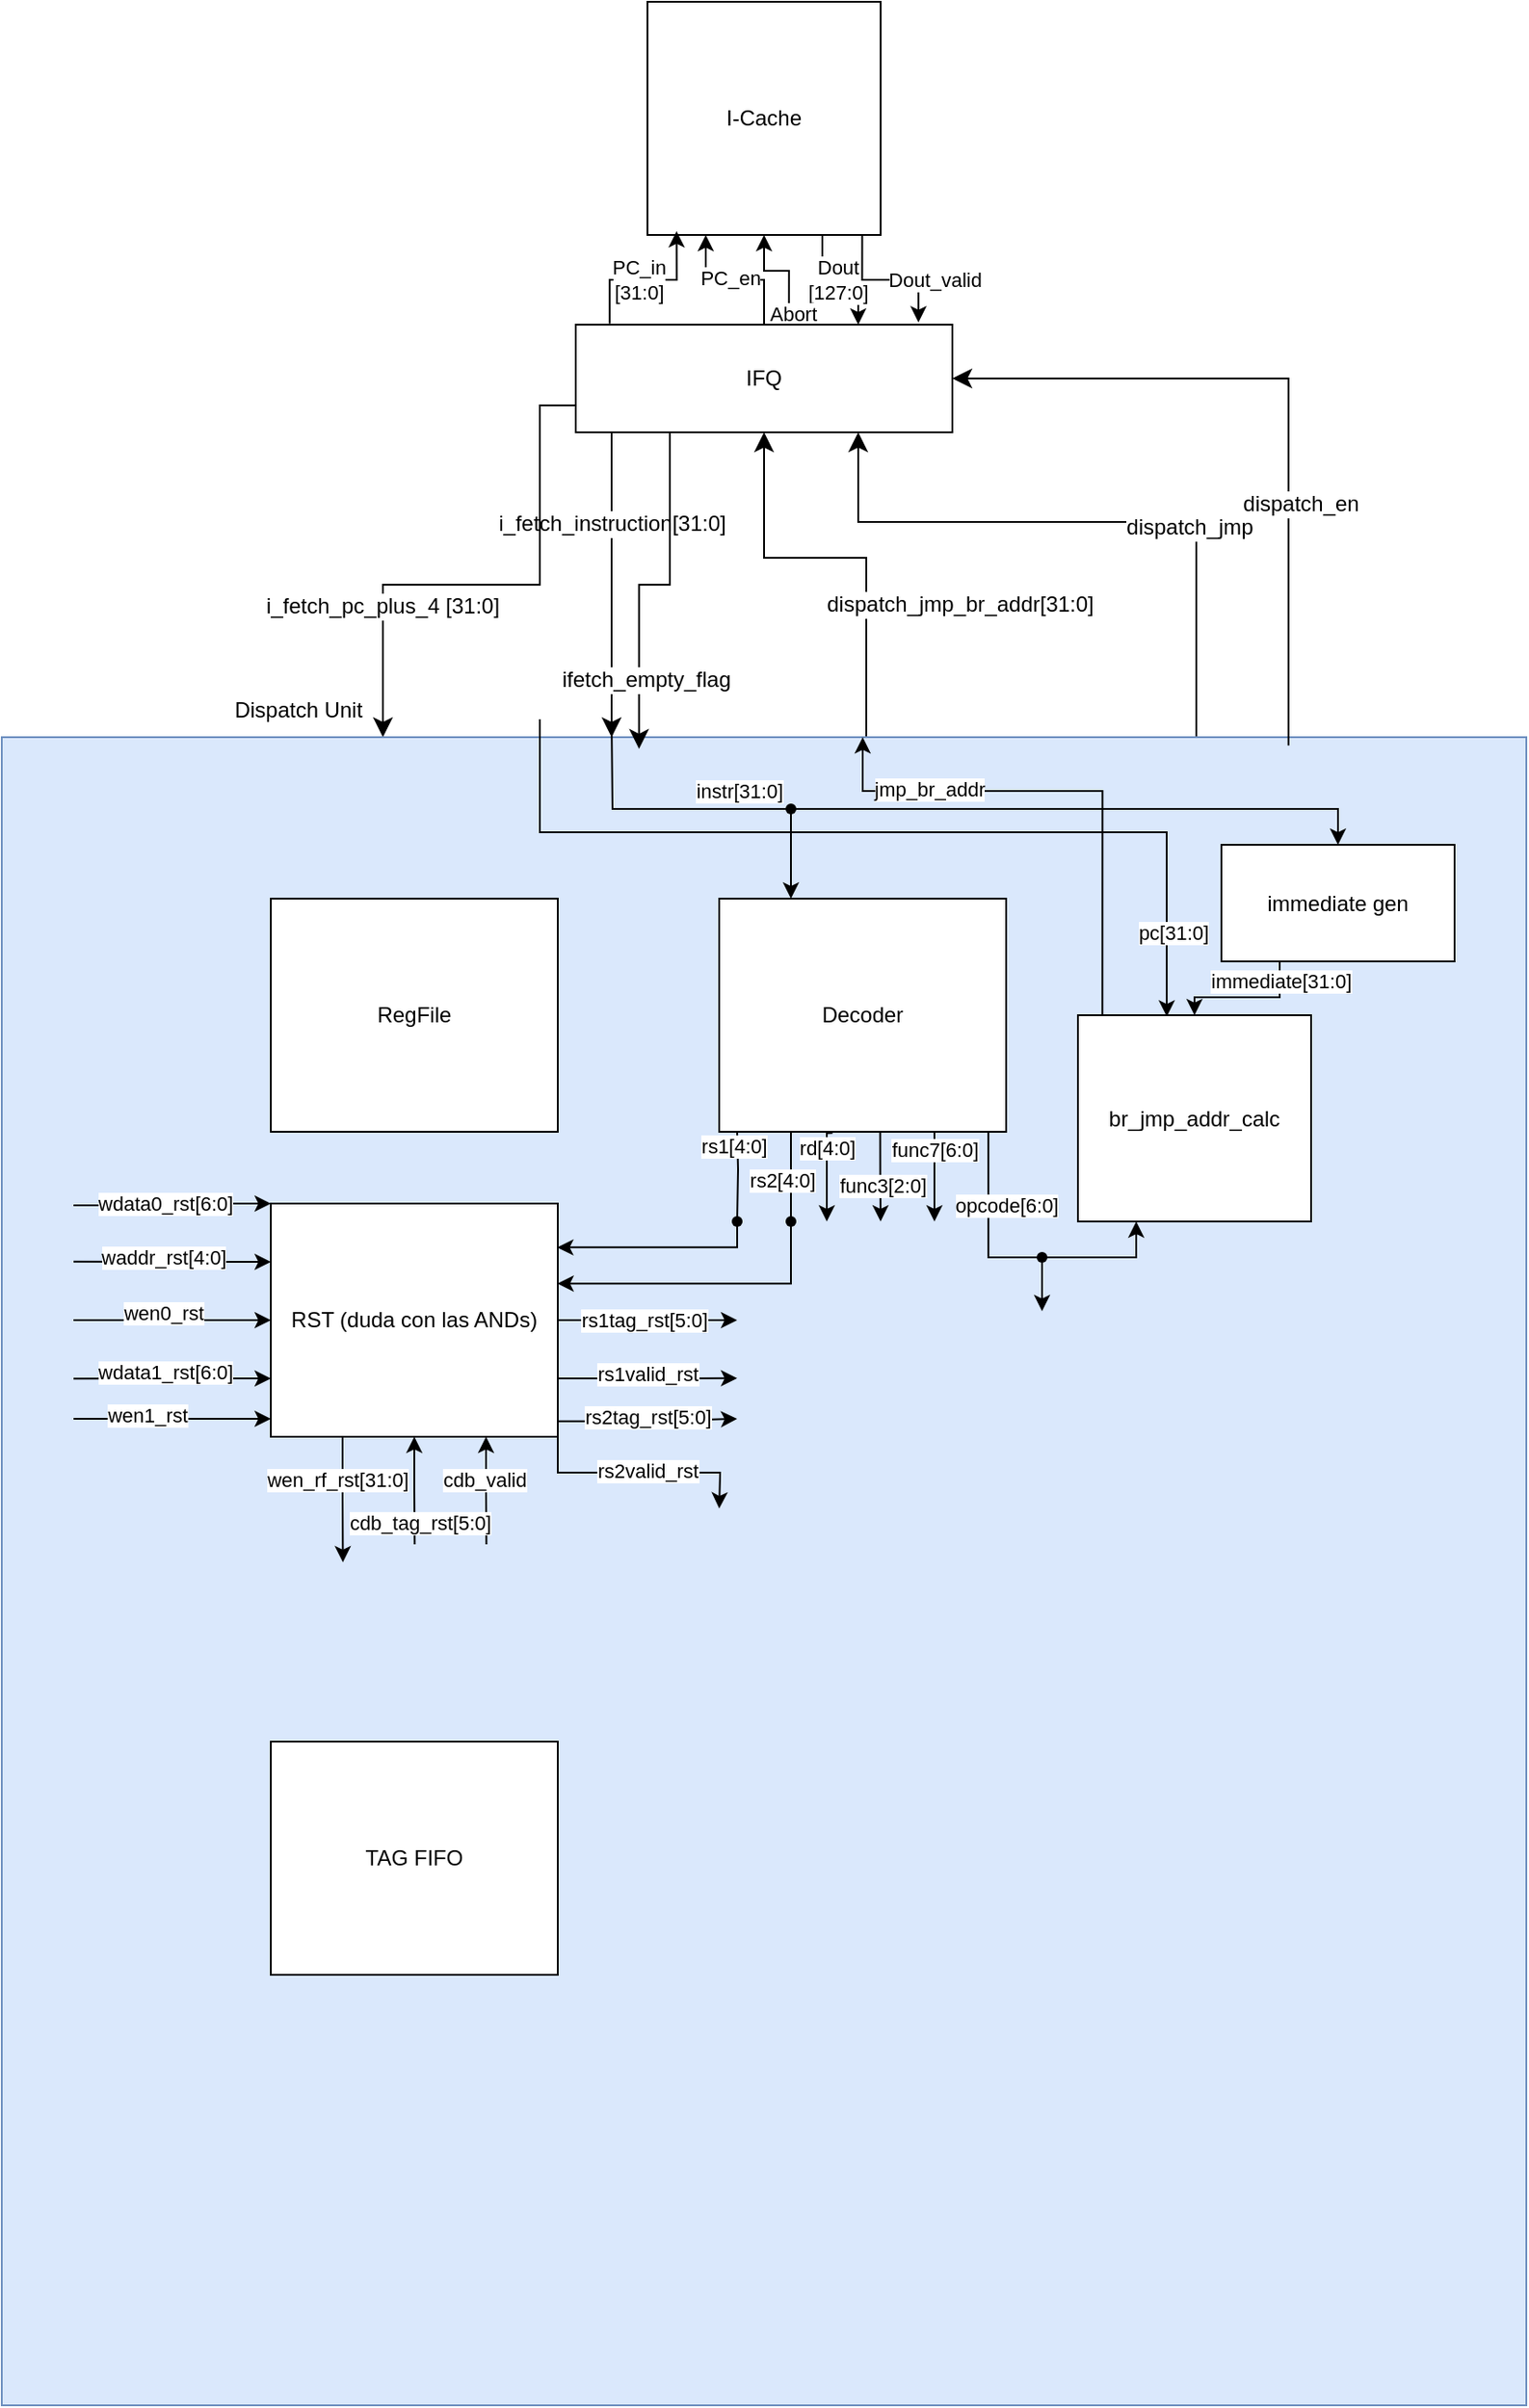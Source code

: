 <mxfile version="24.7.16">
  <diagram name="Page-1" id="PrAhHyFqpY0iZm9ffoHx">
    <mxGraphModel dx="1120" dy="421" grid="1" gridSize="10" guides="1" tooltips="1" connect="1" arrows="1" fold="1" page="1" pageScale="1" pageWidth="850" pageHeight="1100" math="0" shadow="0">
      <root>
        <mxCell id="0" />
        <mxCell id="1" parent="0" />
        <mxCell id="_AcPWI5R-T2uOKAbNlTF-10" style="edgeStyle=orthogonalEdgeStyle;rounded=0;orthogonalLoop=1;jettySize=auto;html=1;exitX=0.75;exitY=1;exitDx=0;exitDy=0;entryX=0.75;entryY=0;entryDx=0;entryDy=0;" parent="1" source="_AcPWI5R-T2uOKAbNlTF-1" target="_AcPWI5R-T2uOKAbNlTF-3" edge="1">
          <mxGeometry relative="1" as="geometry" />
        </mxCell>
        <mxCell id="_AcPWI5R-T2uOKAbNlTF-11" value="Dout&lt;div&gt;[127:0]&lt;/div&gt;" style="edgeLabel;html=1;align=center;verticalAlign=middle;resizable=0;points=[];" parent="_AcPWI5R-T2uOKAbNlTF-10" vertex="1" connectable="0">
          <mxGeometry x="-0.055" relative="1" as="geometry">
            <mxPoint as="offset" />
          </mxGeometry>
        </mxCell>
        <mxCell id="_AcPWI5R-T2uOKAbNlTF-1" value="I-Cache" style="whiteSpace=wrap;html=1;" parent="1" vertex="1">
          <mxGeometry x="100" y="140" width="130" height="130" as="geometry" />
        </mxCell>
        <mxCell id="_AcPWI5R-T2uOKAbNlTF-6" style="edgeStyle=orthogonalEdgeStyle;rounded=0;orthogonalLoop=1;jettySize=auto;html=1;entryX=0.25;entryY=1;entryDx=0;entryDy=0;" parent="1" source="_AcPWI5R-T2uOKAbNlTF-3" target="_AcPWI5R-T2uOKAbNlTF-1" edge="1">
          <mxGeometry relative="1" as="geometry" />
        </mxCell>
        <mxCell id="_AcPWI5R-T2uOKAbNlTF-7" value="PC_en" style="edgeLabel;html=1;align=center;verticalAlign=middle;resizable=0;points=[];" parent="_AcPWI5R-T2uOKAbNlTF-6" vertex="1" connectable="0">
          <mxGeometry x="0.072" y="-1" relative="1" as="geometry">
            <mxPoint as="offset" />
          </mxGeometry>
        </mxCell>
        <mxCell id="_AcPWI5R-T2uOKAbNlTF-8" style="edgeStyle=orthogonalEdgeStyle;rounded=0;orthogonalLoop=1;jettySize=auto;html=1;entryX=0.5;entryY=1;entryDx=0;entryDy=0;exitX=0.566;exitY=0.015;exitDx=0;exitDy=0;exitPerimeter=0;" parent="1" source="_AcPWI5R-T2uOKAbNlTF-3" target="_AcPWI5R-T2uOKAbNlTF-1" edge="1">
          <mxGeometry relative="1" as="geometry">
            <Array as="points">
              <mxPoint x="179" y="290" />
              <mxPoint x="165" y="290" />
            </Array>
          </mxGeometry>
        </mxCell>
        <mxCell id="_AcPWI5R-T2uOKAbNlTF-9" value="Abort" style="edgeLabel;html=1;align=center;verticalAlign=middle;resizable=0;points=[];" parent="_AcPWI5R-T2uOKAbNlTF-8" vertex="1" connectable="0">
          <mxGeometry x="-0.299" relative="1" as="geometry">
            <mxPoint x="2" y="15" as="offset" />
          </mxGeometry>
        </mxCell>
        <mxCell id="oB-aT5vTAcFPeE-sXGdO-3" value="" style="edgeStyle=orthogonalEdgeStyle;rounded=0;orthogonalLoop=1;jettySize=auto;html=1;fontSize=12;startSize=8;endSize=8;startArrow=none;startFill=0;" edge="1" parent="1" source="_AcPWI5R-T2uOKAbNlTF-3" target="cbFBZiRL0tx0ivI146Lf-1">
          <mxGeometry relative="1" as="geometry">
            <Array as="points">
              <mxPoint x="80" y="490" />
              <mxPoint x="80" y="490" />
            </Array>
          </mxGeometry>
        </mxCell>
        <mxCell id="oB-aT5vTAcFPeE-sXGdO-8" value="i_fetch_instruction[31:0]" style="edgeLabel;html=1;align=center;verticalAlign=middle;resizable=0;points=[];fontSize=12;" vertex="1" connectable="0" parent="oB-aT5vTAcFPeE-sXGdO-3">
          <mxGeometry x="-0.419" y="1" relative="1" as="geometry">
            <mxPoint x="-1" y="1" as="offset" />
          </mxGeometry>
        </mxCell>
        <mxCell id="oB-aT5vTAcFPeE-sXGdO-6" style="edgeStyle=orthogonalEdgeStyle;rounded=0;orthogonalLoop=1;jettySize=auto;html=1;entryX=0.25;entryY=0;entryDx=0;entryDy=0;fontSize=12;startSize=8;endSize=8;exitX=0;exitY=0.75;exitDx=0;exitDy=0;" edge="1" parent="1" source="_AcPWI5R-T2uOKAbNlTF-3" target="cbFBZiRL0tx0ivI146Lf-1">
          <mxGeometry relative="1" as="geometry" />
        </mxCell>
        <mxCell id="oB-aT5vTAcFPeE-sXGdO-7" value="i_fetch_pc_plus_4 [31:0]" style="edgeLabel;html=1;align=center;verticalAlign=middle;resizable=0;points=[];fontSize=12;" vertex="1" connectable="0" parent="oB-aT5vTAcFPeE-sXGdO-6">
          <mxGeometry x="0.176" y="-3" relative="1" as="geometry">
            <mxPoint x="-36" y="15" as="offset" />
          </mxGeometry>
        </mxCell>
        <mxCell id="_AcPWI5R-T2uOKAbNlTF-3" value="IFQ" style="whiteSpace=wrap;html=1;shadow=0;" parent="1" vertex="1">
          <mxGeometry x="60" y="320" width="210" height="60" as="geometry" />
        </mxCell>
        <mxCell id="_AcPWI5R-T2uOKAbNlTF-4" style="edgeStyle=orthogonalEdgeStyle;rounded=0;orthogonalLoop=1;jettySize=auto;html=1;entryX=0.125;entryY=0.984;entryDx=0;entryDy=0;entryPerimeter=0;exitX=0.09;exitY=-0.011;exitDx=0;exitDy=0;exitPerimeter=0;" parent="1" source="_AcPWI5R-T2uOKAbNlTF-3" target="_AcPWI5R-T2uOKAbNlTF-1" edge="1">
          <mxGeometry relative="1" as="geometry" />
        </mxCell>
        <mxCell id="_AcPWI5R-T2uOKAbNlTF-5" value="PC_in&lt;div&gt;[31:0]&lt;/div&gt;" style="edgeLabel;html=1;align=center;verticalAlign=middle;resizable=0;points=[];" parent="_AcPWI5R-T2uOKAbNlTF-4" vertex="1" connectable="0">
          <mxGeometry x="-0.083" relative="1" as="geometry">
            <mxPoint as="offset" />
          </mxGeometry>
        </mxCell>
        <mxCell id="_AcPWI5R-T2uOKAbNlTF-12" style="edgeStyle=orthogonalEdgeStyle;rounded=0;orthogonalLoop=1;jettySize=auto;html=1;exitX=0.921;exitY=0.997;exitDx=0;exitDy=0;entryX=0.91;entryY=-0.021;entryDx=0;entryDy=0;entryPerimeter=0;exitPerimeter=0;" parent="1" source="_AcPWI5R-T2uOKAbNlTF-1" target="_AcPWI5R-T2uOKAbNlTF-3" edge="1">
          <mxGeometry relative="1" as="geometry" />
        </mxCell>
        <mxCell id="_AcPWI5R-T2uOKAbNlTF-13" value="Dout_valid" style="edgeLabel;html=1;align=center;verticalAlign=middle;resizable=0;points=[];" parent="_AcPWI5R-T2uOKAbNlTF-12" vertex="1" connectable="0">
          <mxGeometry x="-0.038" relative="1" as="geometry">
            <mxPoint x="27" as="offset" />
          </mxGeometry>
        </mxCell>
        <mxCell id="oB-aT5vTAcFPeE-sXGdO-15" style="edgeStyle=orthogonalEdgeStyle;rounded=0;orthogonalLoop=1;jettySize=auto;html=1;fontSize=12;startSize=8;endSize=8;" edge="1" parent="1" source="cbFBZiRL0tx0ivI146Lf-1" target="_AcPWI5R-T2uOKAbNlTF-3">
          <mxGeometry relative="1" as="geometry">
            <Array as="points">
              <mxPoint x="222" y="450" />
              <mxPoint x="165" y="450" />
            </Array>
          </mxGeometry>
        </mxCell>
        <mxCell id="oB-aT5vTAcFPeE-sXGdO-16" value="dispatch_jmp_br_addr[31:0]" style="edgeLabel;html=1;align=center;verticalAlign=middle;resizable=0;points=[];fontSize=12;" vertex="1" connectable="0" parent="oB-aT5vTAcFPeE-sXGdO-15">
          <mxGeometry x="0.354" relative="1" as="geometry">
            <mxPoint x="105" y="26" as="offset" />
          </mxGeometry>
        </mxCell>
        <mxCell id="oB-aT5vTAcFPeE-sXGdO-17" style="edgeStyle=orthogonalEdgeStyle;rounded=0;orthogonalLoop=1;jettySize=auto;html=1;exitX=0.75;exitY=0;exitDx=0;exitDy=0;entryX=0.75;entryY=1;entryDx=0;entryDy=0;fontSize=12;startSize=8;endSize=8;" edge="1" parent="1" source="cbFBZiRL0tx0ivI146Lf-1" target="_AcPWI5R-T2uOKAbNlTF-3">
          <mxGeometry relative="1" as="geometry">
            <Array as="points">
              <mxPoint x="406" y="430" />
              <mxPoint x="218" y="430" />
            </Array>
          </mxGeometry>
        </mxCell>
        <mxCell id="oB-aT5vTAcFPeE-sXGdO-18" value="dispatch_jmp" style="edgeLabel;html=1;align=center;verticalAlign=middle;resizable=0;points=[];fontSize=12;" vertex="1" connectable="0" parent="oB-aT5vTAcFPeE-sXGdO-17">
          <mxGeometry x="-0.212" y="3" relative="1" as="geometry">
            <mxPoint as="offset" />
          </mxGeometry>
        </mxCell>
        <mxCell id="cbFBZiRL0tx0ivI146Lf-1" value="" style="whiteSpace=wrap;html=1;fillColor=#dae8fc;strokeColor=#6c8ebf;movable=0;resizable=0;rotatable=0;deletable=0;editable=0;locked=1;connectable=0;" parent="1" vertex="1">
          <mxGeometry x="-260" y="550" width="850" height="930" as="geometry" />
        </mxCell>
        <mxCell id="oB-aT5vTAcFPeE-sXGdO-19" style="edgeStyle=orthogonalEdgeStyle;rounded=0;orthogonalLoop=1;jettySize=auto;html=1;entryX=1;entryY=0.5;entryDx=0;entryDy=0;fontSize=12;startSize=8;endSize=8;exitX=0.844;exitY=0.005;exitDx=0;exitDy=0;exitPerimeter=0;" edge="1" parent="1" source="cbFBZiRL0tx0ivI146Lf-1" target="_AcPWI5R-T2uOKAbNlTF-3">
          <mxGeometry relative="1" as="geometry" />
        </mxCell>
        <mxCell id="oB-aT5vTAcFPeE-sXGdO-20" value="dispatch_en" style="edgeLabel;html=1;align=center;verticalAlign=middle;resizable=0;points=[];fontSize=12;" vertex="1" connectable="0" parent="oB-aT5vTAcFPeE-sXGdO-19">
          <mxGeometry x="0.292" relative="1" as="geometry">
            <mxPoint x="55" y="70" as="offset" />
          </mxGeometry>
        </mxCell>
        <mxCell id="cbFBZiRL0tx0ivI146Lf-2" value="Dispatch Unit" style="text;html=1;align=center;verticalAlign=middle;resizable=0;points=[];autosize=1;strokeColor=none;fillColor=none;" parent="1" vertex="1">
          <mxGeometry x="-140" y="520" width="90" height="30" as="geometry" />
        </mxCell>
        <mxCell id="oB-aT5vTAcFPeE-sXGdO-11" style="edgeStyle=orthogonalEdgeStyle;rounded=0;orthogonalLoop=1;jettySize=auto;html=1;exitX=0.25;exitY=1;exitDx=0;exitDy=0;entryX=0.418;entryY=0.007;entryDx=0;entryDy=0;entryPerimeter=0;fontSize=12;startSize=8;endSize=8;" edge="1" parent="1" source="_AcPWI5R-T2uOKAbNlTF-3" target="cbFBZiRL0tx0ivI146Lf-1">
          <mxGeometry relative="1" as="geometry" />
        </mxCell>
        <mxCell id="oB-aT5vTAcFPeE-sXGdO-12" value="ifetch_empty_flag" style="edgeLabel;html=1;align=center;verticalAlign=middle;resizable=0;points=[];fontSize=12;" vertex="1" connectable="0" parent="oB-aT5vTAcFPeE-sXGdO-11">
          <mxGeometry x="0.583" y="-2" relative="1" as="geometry">
            <mxPoint x="5" y="1" as="offset" />
          </mxGeometry>
        </mxCell>
        <mxCell id="oB-aT5vTAcFPeE-sXGdO-27" style="edgeStyle=orthogonalEdgeStyle;rounded=0;orthogonalLoop=1;jettySize=auto;html=1;exitDx=0;exitDy=0;startArrow=none;startFill=0;endArrow=none;endFill=0;" edge="1" parent="1" source="oB-aT5vTAcFPeE-sXGdO-45">
          <mxGeometry relative="1" as="geometry">
            <mxPoint x="80" y="540" as="targetPoint" />
          </mxGeometry>
        </mxCell>
        <mxCell id="oB-aT5vTAcFPeE-sXGdO-28" value="instr[31:0]" style="edgeLabel;html=1;align=center;verticalAlign=middle;resizable=0;points=[];" vertex="1" connectable="0" parent="oB-aT5vTAcFPeE-sXGdO-27">
          <mxGeometry x="0.131" y="2" relative="1" as="geometry">
            <mxPoint x="55" y="-12" as="offset" />
          </mxGeometry>
        </mxCell>
        <mxCell id="oB-aT5vTAcFPeE-sXGdO-29" style="edgeStyle=orthogonalEdgeStyle;rounded=0;orthogonalLoop=1;jettySize=auto;html=1;exitDx=0;exitDy=0;entryX=0.998;entryY=0.188;entryDx=0;entryDy=0;entryPerimeter=0;" edge="1" parent="1" source="oB-aT5vTAcFPeE-sXGdO-57" target="oB-aT5vTAcFPeE-sXGdO-23">
          <mxGeometry relative="1" as="geometry">
            <mxPoint x="150" y="840" as="targetPoint" />
            <mxPoint x="150" y="770" as="sourcePoint" />
            <Array as="points">
              <mxPoint x="150" y="834" />
            </Array>
          </mxGeometry>
        </mxCell>
        <mxCell id="oB-aT5vTAcFPeE-sXGdO-31" style="edgeStyle=orthogonalEdgeStyle;rounded=0;orthogonalLoop=1;jettySize=auto;html=1;exitDx=0;exitDy=0;entryX=0.999;entryY=0.343;entryDx=0;entryDy=0;entryPerimeter=0;" edge="1" parent="1" source="oB-aT5vTAcFPeE-sXGdO-61" target="oB-aT5vTAcFPeE-sXGdO-23">
          <mxGeometry relative="1" as="geometry">
            <mxPoint x="180" y="840" as="targetPoint" />
            <Array as="points">
              <mxPoint x="180" y="855" />
            </Array>
          </mxGeometry>
        </mxCell>
        <mxCell id="oB-aT5vTAcFPeE-sXGdO-33" style="edgeStyle=orthogonalEdgeStyle;rounded=0;orthogonalLoop=1;jettySize=auto;html=1;exitX=0.395;exitY=1.005;exitDx=0;exitDy=0;exitPerimeter=0;" edge="1" parent="1" source="oB-aT5vTAcFPeE-sXGdO-21">
          <mxGeometry relative="1" as="geometry">
            <mxPoint x="200" y="820" as="targetPoint" />
            <Array as="points">
              <mxPoint x="200" y="771" />
              <mxPoint x="200" y="820" />
            </Array>
          </mxGeometry>
        </mxCell>
        <mxCell id="oB-aT5vTAcFPeE-sXGdO-34" value="rd[4:0]" style="edgeLabel;html=1;align=center;verticalAlign=middle;resizable=0;points=[];" vertex="1" connectable="0" parent="oB-aT5vTAcFPeE-sXGdO-33">
          <mxGeometry x="-0.042" relative="1" as="geometry">
            <mxPoint y="-14" as="offset" />
          </mxGeometry>
        </mxCell>
        <mxCell id="oB-aT5vTAcFPeE-sXGdO-35" style="edgeStyle=orthogonalEdgeStyle;rounded=0;orthogonalLoop=1;jettySize=auto;html=1;exitDx=0;exitDy=0;" edge="1" parent="1" source="oB-aT5vTAcFPeE-sXGdO-51">
          <mxGeometry relative="1" as="geometry">
            <mxPoint x="320" y="870" as="targetPoint" />
            <mxPoint x="240" y="770" as="sourcePoint" />
          </mxGeometry>
        </mxCell>
        <mxCell id="oB-aT5vTAcFPeE-sXGdO-37" style="edgeStyle=orthogonalEdgeStyle;rounded=0;orthogonalLoop=1;jettySize=auto;html=1;exitX=0.561;exitY=1;exitDx=0;exitDy=0;exitPerimeter=0;" edge="1" parent="1" source="oB-aT5vTAcFPeE-sXGdO-21">
          <mxGeometry relative="1" as="geometry">
            <mxPoint x="230" y="820" as="targetPoint" />
          </mxGeometry>
        </mxCell>
        <mxCell id="oB-aT5vTAcFPeE-sXGdO-38" value="func3[2:0]" style="edgeLabel;html=1;align=center;verticalAlign=middle;resizable=0;points=[];" vertex="1" connectable="0" parent="oB-aT5vTAcFPeE-sXGdO-37">
          <mxGeometry x="0.139" y="-3" relative="1" as="geometry">
            <mxPoint x="3" y="2" as="offset" />
          </mxGeometry>
        </mxCell>
        <mxCell id="oB-aT5vTAcFPeE-sXGdO-39" style="edgeStyle=orthogonalEdgeStyle;rounded=0;orthogonalLoop=1;jettySize=auto;html=1;" edge="1" parent="1">
          <mxGeometry relative="1" as="geometry">
            <mxPoint x="260" y="820" as="targetPoint" />
            <mxPoint x="260" y="770" as="sourcePoint" />
          </mxGeometry>
        </mxCell>
        <mxCell id="oB-aT5vTAcFPeE-sXGdO-40" value="func7[6:0]" style="edgeLabel;html=1;align=center;verticalAlign=middle;resizable=0;points=[];" vertex="1" connectable="0" parent="oB-aT5vTAcFPeE-sXGdO-39">
          <mxGeometry x="-0.042" relative="1" as="geometry">
            <mxPoint y="-14" as="offset" />
          </mxGeometry>
        </mxCell>
        <mxCell id="oB-aT5vTAcFPeE-sXGdO-21" value="Decoder" style="whiteSpace=wrap;html=1;" vertex="1" parent="1">
          <mxGeometry x="140" y="640" width="160" height="130" as="geometry" />
        </mxCell>
        <mxCell id="oB-aT5vTAcFPeE-sXGdO-22" value="RegFile" style="whiteSpace=wrap;html=1;" vertex="1" parent="1">
          <mxGeometry x="-110" y="640" width="160" height="130" as="geometry" />
        </mxCell>
        <mxCell id="oB-aT5vTAcFPeE-sXGdO-64" style="edgeStyle=orthogonalEdgeStyle;rounded=0;orthogonalLoop=1;jettySize=auto;html=1;" edge="1" parent="1" source="oB-aT5vTAcFPeE-sXGdO-23">
          <mxGeometry relative="1" as="geometry">
            <mxPoint x="150" y="875" as="targetPoint" />
          </mxGeometry>
        </mxCell>
        <mxCell id="oB-aT5vTAcFPeE-sXGdO-65" value="rs1tag_rst[5:0]" style="edgeLabel;html=1;align=center;verticalAlign=middle;resizable=0;points=[];" vertex="1" connectable="0" parent="oB-aT5vTAcFPeE-sXGdO-64">
          <mxGeometry x="-0.495" y="2" relative="1" as="geometry">
            <mxPoint x="22" y="2" as="offset" />
          </mxGeometry>
        </mxCell>
        <mxCell id="oB-aT5vTAcFPeE-sXGdO-66" style="edgeStyle=orthogonalEdgeStyle;rounded=0;orthogonalLoop=1;jettySize=auto;html=1;exitX=1;exitY=0.75;exitDx=0;exitDy=0;" edge="1" parent="1" source="oB-aT5vTAcFPeE-sXGdO-23">
          <mxGeometry relative="1" as="geometry">
            <mxPoint x="150" y="907.4" as="targetPoint" />
          </mxGeometry>
        </mxCell>
        <mxCell id="oB-aT5vTAcFPeE-sXGdO-67" value="rs1valid_rst" style="edgeLabel;html=1;align=center;verticalAlign=middle;resizable=0;points=[];" vertex="1" connectable="0" parent="oB-aT5vTAcFPeE-sXGdO-66">
          <mxGeometry x="-0.462" y="3" relative="1" as="geometry">
            <mxPoint x="23" as="offset" />
          </mxGeometry>
        </mxCell>
        <mxCell id="oB-aT5vTAcFPeE-sXGdO-68" style="edgeStyle=orthogonalEdgeStyle;rounded=0;orthogonalLoop=1;jettySize=auto;html=1;exitX=0.999;exitY=0.934;exitDx=0;exitDy=0;exitPerimeter=0;" edge="1" parent="1" source="oB-aT5vTAcFPeE-sXGdO-23">
          <mxGeometry relative="1" as="geometry">
            <mxPoint x="150" y="930" as="targetPoint" />
          </mxGeometry>
        </mxCell>
        <mxCell id="oB-aT5vTAcFPeE-sXGdO-69" value="rs2tag_rst[5:0]" style="edgeLabel;html=1;align=center;verticalAlign=middle;resizable=0;points=[];" vertex="1" connectable="0" parent="oB-aT5vTAcFPeE-sXGdO-68">
          <mxGeometry x="-0.447" y="3" relative="1" as="geometry">
            <mxPoint x="22" as="offset" />
          </mxGeometry>
        </mxCell>
        <mxCell id="oB-aT5vTAcFPeE-sXGdO-70" style="edgeStyle=orthogonalEdgeStyle;rounded=0;orthogonalLoop=1;jettySize=auto;html=1;exitX=1;exitY=1;exitDx=0;exitDy=0;" edge="1" parent="1" source="oB-aT5vTAcFPeE-sXGdO-23">
          <mxGeometry relative="1" as="geometry">
            <mxPoint x="140" y="980" as="targetPoint" />
          </mxGeometry>
        </mxCell>
        <mxCell id="oB-aT5vTAcFPeE-sXGdO-71" value="rs2valid_rst" style="edgeLabel;html=1;align=center;verticalAlign=middle;resizable=0;points=[];" vertex="1" connectable="0" parent="oB-aT5vTAcFPeE-sXGdO-70">
          <mxGeometry x="-0.202" y="1" relative="1" as="geometry">
            <mxPoint x="18" as="offset" />
          </mxGeometry>
        </mxCell>
        <mxCell id="oB-aT5vTAcFPeE-sXGdO-72" style="edgeStyle=orthogonalEdgeStyle;rounded=0;orthogonalLoop=1;jettySize=auto;html=1;exitX=0.75;exitY=1;exitDx=0;exitDy=0;startArrow=classic;startFill=1;endArrow=none;endFill=0;" edge="1" parent="1" source="oB-aT5vTAcFPeE-sXGdO-23">
          <mxGeometry relative="1" as="geometry">
            <mxPoint x="10.2" y="1000" as="targetPoint" />
          </mxGeometry>
        </mxCell>
        <mxCell id="oB-aT5vTAcFPeE-sXGdO-73" value="cdb_valid" style="edgeLabel;html=1;align=center;verticalAlign=middle;resizable=0;points=[];" vertex="1" connectable="0" parent="oB-aT5vTAcFPeE-sXGdO-72">
          <mxGeometry x="-0.216" y="-1" relative="1" as="geometry">
            <mxPoint as="offset" />
          </mxGeometry>
        </mxCell>
        <mxCell id="oB-aT5vTAcFPeE-sXGdO-74" style="edgeStyle=orthogonalEdgeStyle;rounded=0;orthogonalLoop=1;jettySize=auto;html=1;exitX=0.5;exitY=1;exitDx=0;exitDy=0;startArrow=classic;startFill=1;endArrow=none;endFill=0;" edge="1" parent="1" source="oB-aT5vTAcFPeE-sXGdO-23">
          <mxGeometry relative="1" as="geometry">
            <mxPoint x="-29.8" y="1000" as="targetPoint" />
          </mxGeometry>
        </mxCell>
        <mxCell id="oB-aT5vTAcFPeE-sXGdO-75" value="cdb_tag_rst[5:0]" style="edgeLabel;html=1;align=center;verticalAlign=middle;resizable=0;points=[];" vertex="1" connectable="0" parent="oB-aT5vTAcFPeE-sXGdO-74">
          <mxGeometry x="0.584" y="2" relative="1" as="geometry">
            <mxPoint as="offset" />
          </mxGeometry>
        </mxCell>
        <mxCell id="oB-aT5vTAcFPeE-sXGdO-76" style="edgeStyle=orthogonalEdgeStyle;rounded=0;orthogonalLoop=1;jettySize=auto;html=1;exitX=0.25;exitY=1;exitDx=0;exitDy=0;" edge="1" parent="1" source="oB-aT5vTAcFPeE-sXGdO-23">
          <mxGeometry relative="1" as="geometry">
            <mxPoint x="-69.8" y="1010" as="targetPoint" />
          </mxGeometry>
        </mxCell>
        <mxCell id="oB-aT5vTAcFPeE-sXGdO-77" value="wen_rf_rst[31:0]" style="edgeLabel;html=1;align=center;verticalAlign=middle;resizable=0;points=[];" vertex="1" connectable="0" parent="oB-aT5vTAcFPeE-sXGdO-76">
          <mxGeometry x="-0.327" y="-3" relative="1" as="geometry">
            <mxPoint as="offset" />
          </mxGeometry>
        </mxCell>
        <mxCell id="oB-aT5vTAcFPeE-sXGdO-81" style="edgeStyle=orthogonalEdgeStyle;rounded=0;orthogonalLoop=1;jettySize=auto;html=1;exitX=0;exitY=0;exitDx=0;exitDy=0;endArrow=none;endFill=0;startArrow=classic;startFill=1;" edge="1" parent="1" source="oB-aT5vTAcFPeE-sXGdO-23">
          <mxGeometry relative="1" as="geometry">
            <mxPoint x="-220" y="811" as="targetPoint" />
            <Array as="points">
              <mxPoint x="-164" y="810" />
              <mxPoint x="-220" y="811" />
            </Array>
          </mxGeometry>
        </mxCell>
        <mxCell id="oB-aT5vTAcFPeE-sXGdO-82" value="wdata0_rst[6:0]" style="edgeLabel;html=1;align=center;verticalAlign=middle;resizable=0;points=[];" vertex="1" connectable="0" parent="oB-aT5vTAcFPeE-sXGdO-81">
          <mxGeometry x="0.718" y="1" relative="1" as="geometry">
            <mxPoint x="35" y="-2" as="offset" />
          </mxGeometry>
        </mxCell>
        <mxCell id="oB-aT5vTAcFPeE-sXGdO-83" style="edgeStyle=orthogonalEdgeStyle;rounded=0;orthogonalLoop=1;jettySize=auto;html=1;exitX=0;exitY=0.25;exitDx=0;exitDy=0;startArrow=classic;startFill=1;endArrow=none;endFill=0;" edge="1" parent="1" source="oB-aT5vTAcFPeE-sXGdO-23">
          <mxGeometry relative="1" as="geometry">
            <mxPoint x="-220" y="842.429" as="targetPoint" />
          </mxGeometry>
        </mxCell>
        <mxCell id="oB-aT5vTAcFPeE-sXGdO-84" value="waddr_rst[4:0]" style="edgeLabel;html=1;align=center;verticalAlign=middle;resizable=0;points=[];" vertex="1" connectable="0" parent="oB-aT5vTAcFPeE-sXGdO-83">
          <mxGeometry x="0.586" y="-2" relative="1" as="geometry">
            <mxPoint x="27" y="-1" as="offset" />
          </mxGeometry>
        </mxCell>
        <mxCell id="oB-aT5vTAcFPeE-sXGdO-85" style="edgeStyle=orthogonalEdgeStyle;rounded=0;orthogonalLoop=1;jettySize=auto;html=1;exitX=0;exitY=0.5;exitDx=0;exitDy=0;startArrow=classic;startFill=1;endArrow=none;endFill=0;" edge="1" parent="1" source="oB-aT5vTAcFPeE-sXGdO-23">
          <mxGeometry relative="1" as="geometry">
            <mxPoint x="-220" y="875" as="targetPoint" />
          </mxGeometry>
        </mxCell>
        <mxCell id="oB-aT5vTAcFPeE-sXGdO-86" value="wen0_rst" style="edgeLabel;html=1;align=center;verticalAlign=middle;resizable=0;points=[];" vertex="1" connectable="0" parent="oB-aT5vTAcFPeE-sXGdO-85">
          <mxGeometry x="0.597" y="-4" relative="1" as="geometry">
            <mxPoint x="27" as="offset" />
          </mxGeometry>
        </mxCell>
        <mxCell id="oB-aT5vTAcFPeE-sXGdO-87" style="edgeStyle=orthogonalEdgeStyle;rounded=0;orthogonalLoop=1;jettySize=auto;html=1;exitX=0;exitY=0.75;exitDx=0;exitDy=0;startArrow=classic;startFill=1;endArrow=none;endFill=0;" edge="1" parent="1" source="oB-aT5vTAcFPeE-sXGdO-23">
          <mxGeometry relative="1" as="geometry">
            <mxPoint x="-220" y="907.571" as="targetPoint" />
          </mxGeometry>
        </mxCell>
        <mxCell id="oB-aT5vTAcFPeE-sXGdO-88" value="wdata1_rst[6:0]" style="edgeLabel;html=1;align=center;verticalAlign=middle;resizable=0;points=[];" vertex="1" connectable="0" parent="oB-aT5vTAcFPeE-sXGdO-87">
          <mxGeometry x="0.412" y="-4" relative="1" as="geometry">
            <mxPoint x="18" as="offset" />
          </mxGeometry>
        </mxCell>
        <mxCell id="oB-aT5vTAcFPeE-sXGdO-89" style="edgeStyle=orthogonalEdgeStyle;rounded=0;orthogonalLoop=1;jettySize=auto;html=1;startArrow=classic;startFill=1;endArrow=none;endFill=0;" edge="1" parent="1">
          <mxGeometry relative="1" as="geometry">
            <mxPoint x="-220" y="930" as="targetPoint" />
            <mxPoint x="-110" y="930" as="sourcePoint" />
          </mxGeometry>
        </mxCell>
        <mxCell id="oB-aT5vTAcFPeE-sXGdO-90" value="wen1_rst" style="edgeLabel;html=1;align=center;verticalAlign=middle;resizable=0;points=[];" vertex="1" connectable="0" parent="oB-aT5vTAcFPeE-sXGdO-89">
          <mxGeometry x="0.605" y="-2" relative="1" as="geometry">
            <mxPoint x="19" as="offset" />
          </mxGeometry>
        </mxCell>
        <mxCell id="oB-aT5vTAcFPeE-sXGdO-23" value="RST (duda con las ANDs)" style="whiteSpace=wrap;html=1;" vertex="1" parent="1">
          <mxGeometry x="-110" y="810" width="160" height="130" as="geometry" />
        </mxCell>
        <mxCell id="oB-aT5vTAcFPeE-sXGdO-24" value="TAG FIFO" style="whiteSpace=wrap;html=1;" vertex="1" parent="1">
          <mxGeometry x="-110" y="1110" width="160" height="130" as="geometry" />
        </mxCell>
        <mxCell id="oB-aT5vTAcFPeE-sXGdO-42" style="edgeStyle=orthogonalEdgeStyle;rounded=0;orthogonalLoop=1;jettySize=auto;html=1;exitX=0.381;exitY=0.006;exitDx=0;exitDy=0;startArrow=classic;startFill=1;endArrow=none;endFill=0;exitPerimeter=0;" edge="1" parent="1" source="oB-aT5vTAcFPeE-sXGdO-41">
          <mxGeometry relative="1" as="geometry">
            <mxPoint x="40" y="540" as="targetPoint" />
            <Array as="points">
              <mxPoint x="390" y="603" />
              <mxPoint x="40" y="603" />
            </Array>
          </mxGeometry>
        </mxCell>
        <mxCell id="oB-aT5vTAcFPeE-sXGdO-43" value="pc[31:0]" style="edgeLabel;html=1;align=center;verticalAlign=middle;resizable=0;points=[];" vertex="1" connectable="0" parent="oB-aT5vTAcFPeE-sXGdO-42">
          <mxGeometry x="-0.819" y="-3" relative="1" as="geometry">
            <mxPoint as="offset" />
          </mxGeometry>
        </mxCell>
        <mxCell id="oB-aT5vTAcFPeE-sXGdO-55" style="edgeStyle=orthogonalEdgeStyle;rounded=0;orthogonalLoop=1;jettySize=auto;html=1;exitX=0.105;exitY=0.007;exitDx=0;exitDy=0;exitPerimeter=0;" edge="1" parent="1" source="oB-aT5vTAcFPeE-sXGdO-41">
          <mxGeometry relative="1" as="geometry">
            <mxPoint x="220" y="550" as="targetPoint" />
            <Array as="points">
              <mxPoint x="354" y="580" />
              <mxPoint x="220" y="580" />
            </Array>
          </mxGeometry>
        </mxCell>
        <mxCell id="oB-aT5vTAcFPeE-sXGdO-56" value="jmp_br_addr" style="edgeLabel;html=1;align=center;verticalAlign=middle;resizable=0;points=[];" vertex="1" connectable="0" parent="oB-aT5vTAcFPeE-sXGdO-55">
          <mxGeometry x="0.536" y="-1" relative="1" as="geometry">
            <mxPoint as="offset" />
          </mxGeometry>
        </mxCell>
        <mxCell id="oB-aT5vTAcFPeE-sXGdO-41" value="br_jmp_addr_calc" style="whiteSpace=wrap;html=1;" vertex="1" parent="1">
          <mxGeometry x="340" y="705" width="130" height="115" as="geometry" />
        </mxCell>
        <mxCell id="oB-aT5vTAcFPeE-sXGdO-49" style="edgeStyle=orthogonalEdgeStyle;rounded=0;orthogonalLoop=1;jettySize=auto;html=1;exitX=0.25;exitY=1;exitDx=0;exitDy=0;" edge="1" parent="1" source="oB-aT5vTAcFPeE-sXGdO-44" target="oB-aT5vTAcFPeE-sXGdO-41">
          <mxGeometry relative="1" as="geometry" />
        </mxCell>
        <mxCell id="oB-aT5vTAcFPeE-sXGdO-50" value="immediate[31:0]" style="edgeLabel;html=1;align=center;verticalAlign=middle;resizable=0;points=[];" vertex="1" connectable="0" parent="oB-aT5vTAcFPeE-sXGdO-49">
          <mxGeometry x="-0.718" relative="1" as="geometry">
            <mxPoint as="offset" />
          </mxGeometry>
        </mxCell>
        <mxCell id="oB-aT5vTAcFPeE-sXGdO-44" value="immediate gen" style="whiteSpace=wrap;html=1;" vertex="1" parent="1">
          <mxGeometry x="420" y="610" width="130" height="65" as="geometry" />
        </mxCell>
        <mxCell id="oB-aT5vTAcFPeE-sXGdO-46" value="" style="edgeStyle=orthogonalEdgeStyle;rounded=0;orthogonalLoop=1;jettySize=auto;html=1;exitX=0.25;exitY=0;exitDx=0;exitDy=0;startArrow=classic;startFill=1;endArrow=none;endFill=0;" edge="1" parent="1" source="oB-aT5vTAcFPeE-sXGdO-21" target="oB-aT5vTAcFPeE-sXGdO-45">
          <mxGeometry relative="1" as="geometry">
            <mxPoint x="80" y="540" as="targetPoint" />
            <mxPoint x="180" y="640" as="sourcePoint" />
          </mxGeometry>
        </mxCell>
        <mxCell id="oB-aT5vTAcFPeE-sXGdO-48" style="edgeStyle=orthogonalEdgeStyle;rounded=0;orthogonalLoop=1;jettySize=auto;html=1;entryX=0.5;entryY=0;entryDx=0;entryDy=0;" edge="1" parent="1" source="oB-aT5vTAcFPeE-sXGdO-45" target="oB-aT5vTAcFPeE-sXGdO-44">
          <mxGeometry relative="1" as="geometry">
            <mxPoint x="480" y="610" as="targetPoint" />
          </mxGeometry>
        </mxCell>
        <mxCell id="oB-aT5vTAcFPeE-sXGdO-45" value="" style="shape=waypoint;sketch=0;size=6;pointerEvents=1;points=[];fillColor=none;resizable=0;rotatable=0;perimeter=centerPerimeter;snapToPoint=1;" vertex="1" parent="1">
          <mxGeometry x="170" y="580" width="20" height="20" as="geometry" />
        </mxCell>
        <mxCell id="oB-aT5vTAcFPeE-sXGdO-52" value="" style="edgeStyle=orthogonalEdgeStyle;rounded=0;orthogonalLoop=1;jettySize=auto;html=1;exitX=0.938;exitY=1;exitDx=0;exitDy=0;endArrow=none;endFill=0;exitPerimeter=0;" edge="1" parent="1" source="oB-aT5vTAcFPeE-sXGdO-21" target="oB-aT5vTAcFPeE-sXGdO-51">
          <mxGeometry relative="1" as="geometry">
            <mxPoint x="220" y="860" as="targetPoint" />
            <mxPoint x="220" y="770" as="sourcePoint" />
            <Array as="points">
              <mxPoint x="290" y="840" />
            </Array>
          </mxGeometry>
        </mxCell>
        <mxCell id="oB-aT5vTAcFPeE-sXGdO-53" value="opcode[6:0]" style="edgeLabel;html=1;align=center;verticalAlign=middle;resizable=0;points=[];" vertex="1" connectable="0" parent="oB-aT5vTAcFPeE-sXGdO-52">
          <mxGeometry x="-0.432" y="-1" relative="1" as="geometry">
            <mxPoint x="11" y="12" as="offset" />
          </mxGeometry>
        </mxCell>
        <mxCell id="oB-aT5vTAcFPeE-sXGdO-54" style="edgeStyle=orthogonalEdgeStyle;rounded=0;orthogonalLoop=1;jettySize=auto;html=1;entryX=0.25;entryY=1;entryDx=0;entryDy=0;" edge="1" parent="1" source="oB-aT5vTAcFPeE-sXGdO-51" target="oB-aT5vTAcFPeE-sXGdO-41">
          <mxGeometry relative="1" as="geometry" />
        </mxCell>
        <mxCell id="oB-aT5vTAcFPeE-sXGdO-51" value="" style="shape=waypoint;sketch=0;size=6;pointerEvents=1;points=[];fillColor=none;resizable=0;rotatable=0;perimeter=centerPerimeter;snapToPoint=1;" vertex="1" parent="1">
          <mxGeometry x="310" y="830" width="20" height="20" as="geometry" />
        </mxCell>
        <mxCell id="oB-aT5vTAcFPeE-sXGdO-58" value="" style="edgeStyle=orthogonalEdgeStyle;rounded=0;orthogonalLoop=1;jettySize=auto;html=1;exitX=0.25;exitY=1;exitDx=0;exitDy=0;endArrow=none;endFill=0;" edge="1" parent="1" target="oB-aT5vTAcFPeE-sXGdO-57">
          <mxGeometry relative="1" as="geometry">
            <mxPoint x="150" y="840" as="targetPoint" />
            <mxPoint x="150" y="770" as="sourcePoint" />
          </mxGeometry>
        </mxCell>
        <mxCell id="oB-aT5vTAcFPeE-sXGdO-59" value="rs1[4:0]" style="edgeLabel;html=1;align=center;verticalAlign=middle;resizable=0;points=[];" vertex="1" connectable="0" parent="oB-aT5vTAcFPeE-sXGdO-58">
          <mxGeometry x="-0.438" y="-3" relative="1" as="geometry">
            <mxPoint y="-6" as="offset" />
          </mxGeometry>
        </mxCell>
        <mxCell id="oB-aT5vTAcFPeE-sXGdO-57" value="" style="shape=waypoint;sketch=0;size=6;pointerEvents=1;points=[];fillColor=none;resizable=0;rotatable=0;perimeter=centerPerimeter;snapToPoint=1;" vertex="1" parent="1">
          <mxGeometry x="140" y="810" width="20" height="20" as="geometry" />
        </mxCell>
        <mxCell id="oB-aT5vTAcFPeE-sXGdO-62" value="" style="edgeStyle=orthogonalEdgeStyle;rounded=0;orthogonalLoop=1;jettySize=auto;html=1;exitX=0.25;exitY=1;exitDx=0;exitDy=0;endArrow=none;endFill=0;" edge="1" parent="1" source="oB-aT5vTAcFPeE-sXGdO-21" target="oB-aT5vTAcFPeE-sXGdO-61">
          <mxGeometry relative="1" as="geometry">
            <mxPoint x="180" y="840" as="targetPoint" />
            <mxPoint x="180" y="770" as="sourcePoint" />
          </mxGeometry>
        </mxCell>
        <mxCell id="oB-aT5vTAcFPeE-sXGdO-63" value="rs2[4:0]" style="edgeLabel;html=1;align=center;verticalAlign=middle;resizable=0;points=[];" vertex="1" connectable="0" parent="oB-aT5vTAcFPeE-sXGdO-62">
          <mxGeometry x="-0.549" y="2" relative="1" as="geometry">
            <mxPoint x="-7" y="15" as="offset" />
          </mxGeometry>
        </mxCell>
        <mxCell id="oB-aT5vTAcFPeE-sXGdO-61" value="" style="shape=waypoint;sketch=0;size=6;pointerEvents=1;points=[];fillColor=none;resizable=0;rotatable=0;perimeter=centerPerimeter;snapToPoint=1;" vertex="1" parent="1">
          <mxGeometry x="170" y="810" width="20" height="20" as="geometry" />
        </mxCell>
      </root>
    </mxGraphModel>
  </diagram>
</mxfile>
